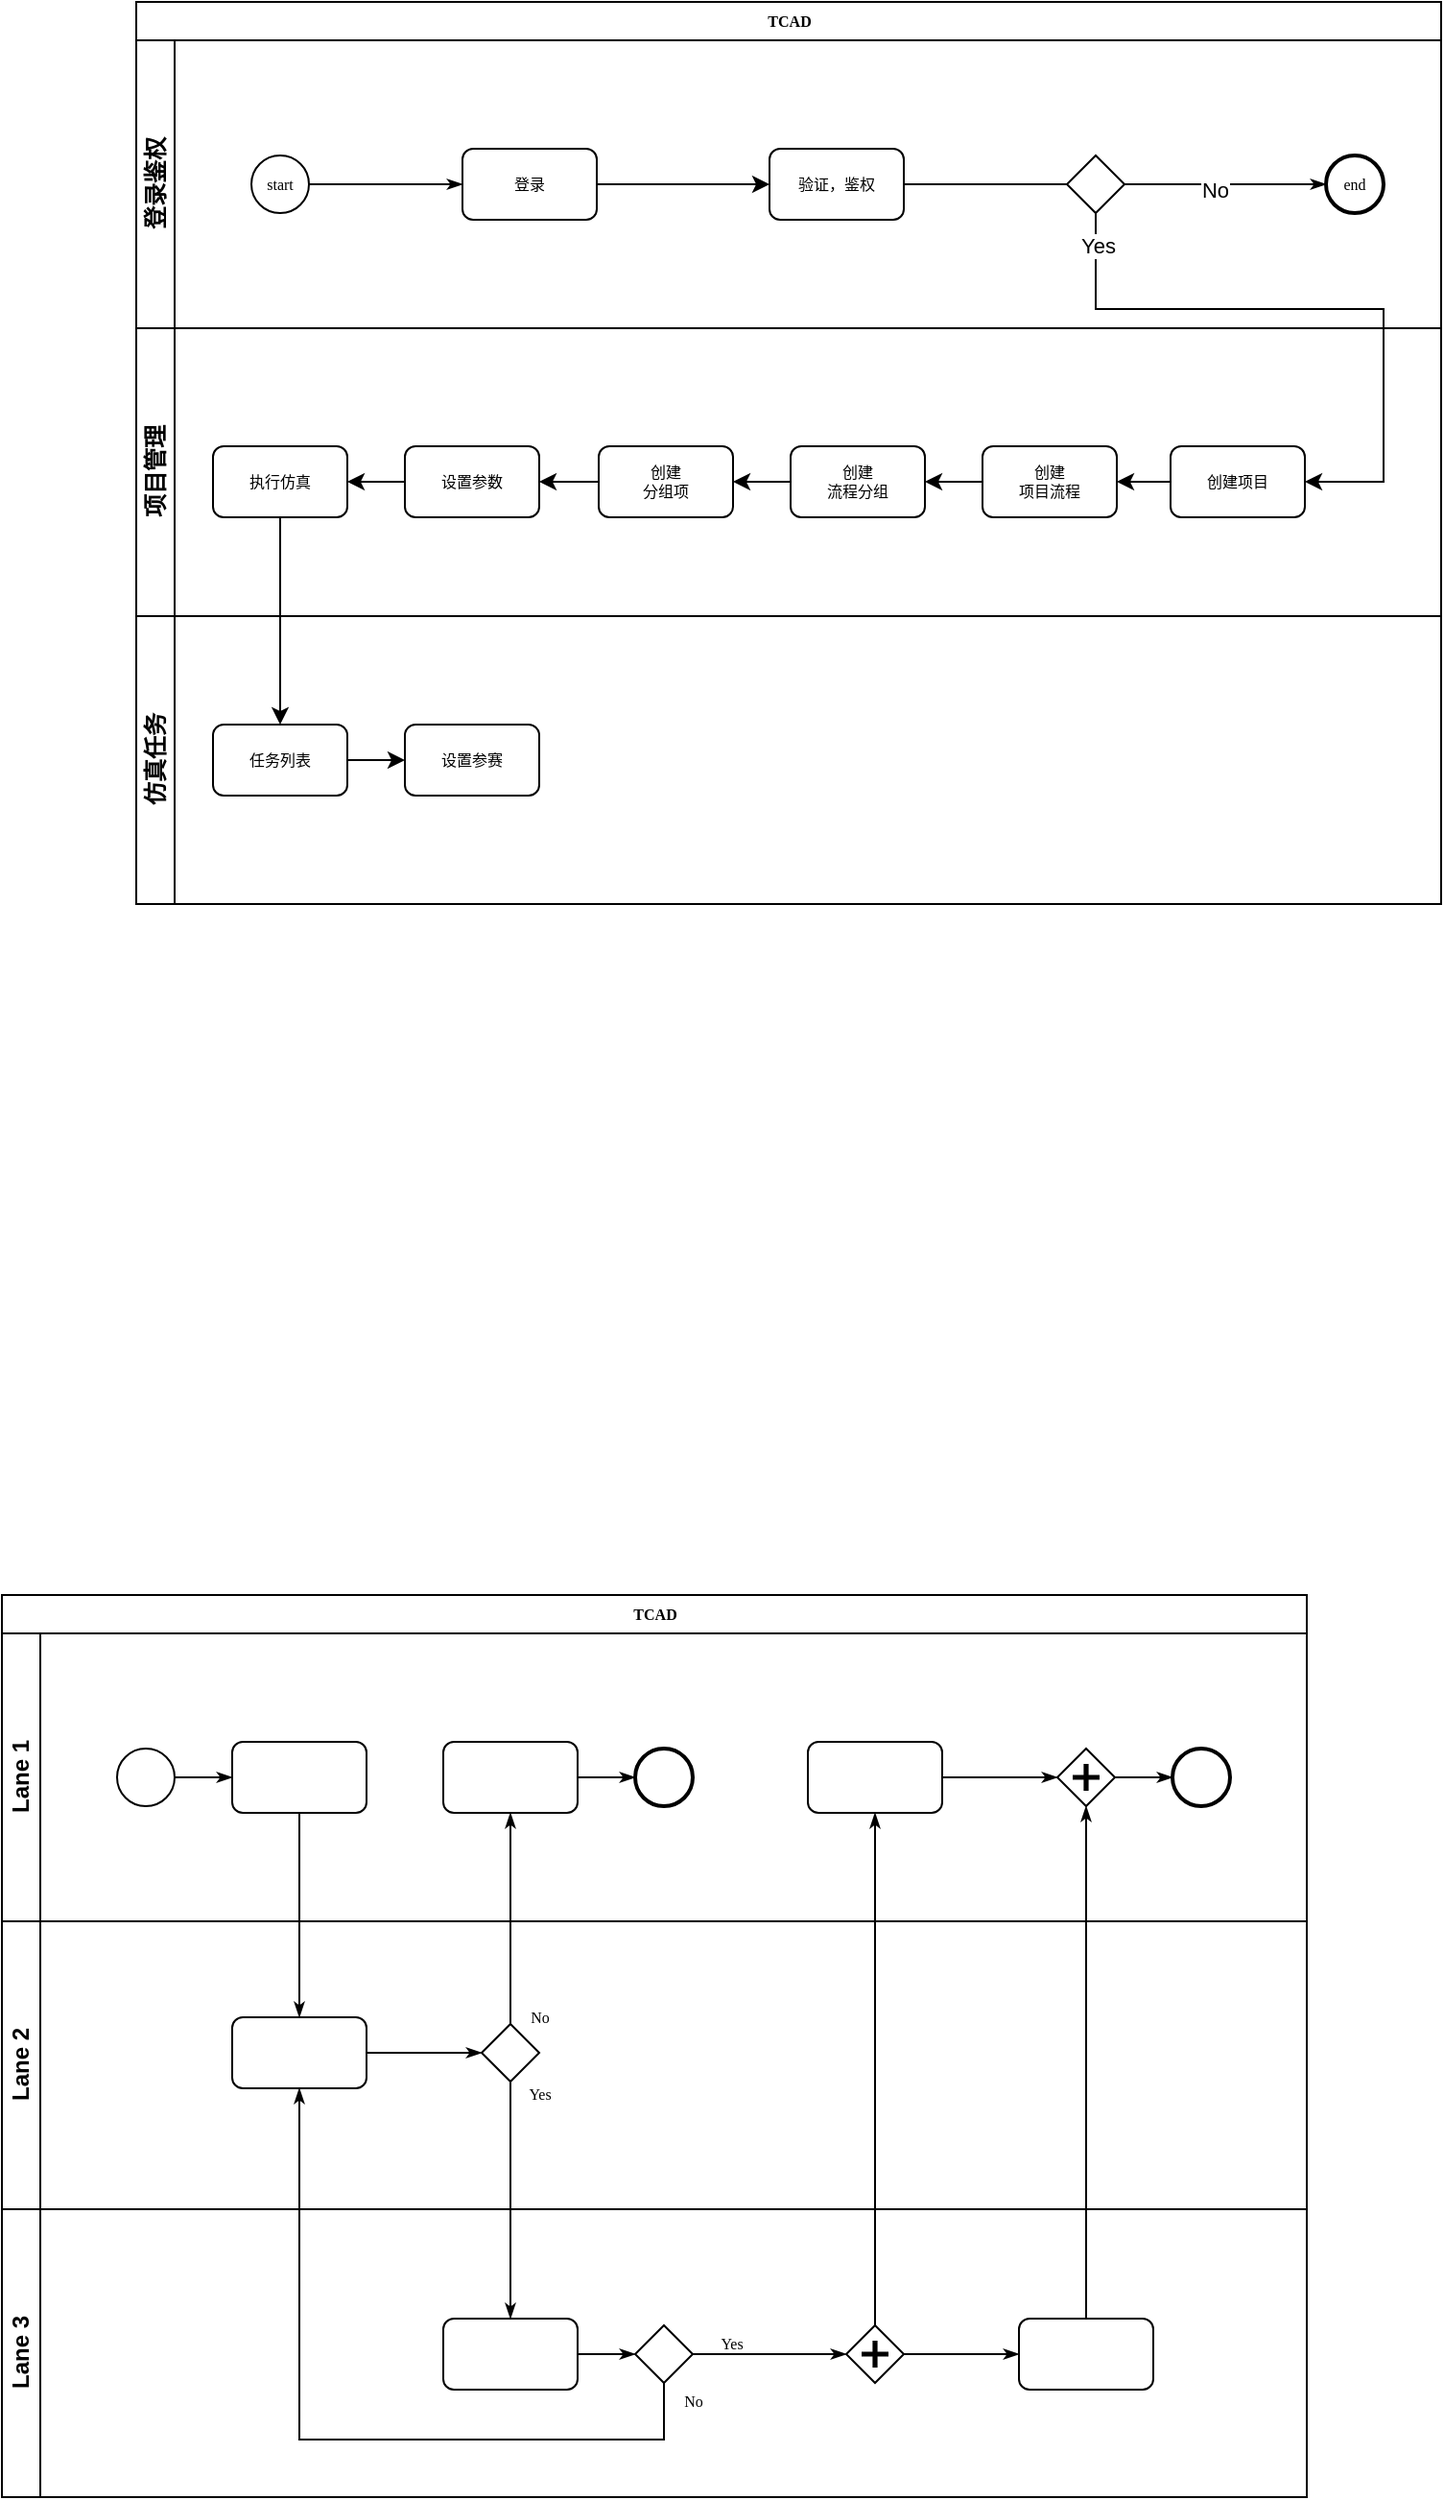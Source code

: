 <mxfile version="15.8.6" type="github">
  <diagram name="Page-1" id="c7488fd3-1785-93aa-aadb-54a6760d102a">
    <mxGraphModel dx="1350" dy="805" grid="1" gridSize="10" guides="1" tooltips="1" connect="1" arrows="1" fold="1" page="1" pageScale="1" pageWidth="1100" pageHeight="850" background="none" math="0" shadow="0">
      <root>
        <mxCell id="0" />
        <mxCell id="1" parent="0" />
        <mxCell id="2b4e8129b02d487f-1" value="TCAD" style="swimlane;html=1;childLayout=stackLayout;horizontal=1;startSize=20;horizontalStack=0;rounded=0;shadow=0;labelBackgroundColor=none;strokeWidth=1;fontFamily=Verdana;fontSize=8;align=center;" parent="1" vertex="1">
          <mxGeometry x="180" y="70" width="680" height="470" as="geometry" />
        </mxCell>
        <mxCell id="2b4e8129b02d487f-2" value="登录鉴权" style="swimlane;html=1;startSize=20;horizontal=0;" parent="2b4e8129b02d487f-1" vertex="1">
          <mxGeometry y="20" width="680" height="150" as="geometry" />
        </mxCell>
        <mxCell id="2b4e8129b02d487f-18" style="edgeStyle=orthogonalEdgeStyle;rounded=0;html=1;labelBackgroundColor=none;startArrow=none;startFill=0;startSize=5;endArrow=classicThin;endFill=1;endSize=5;jettySize=auto;orthogonalLoop=1;strokeWidth=1;fontFamily=Verdana;fontSize=8" parent="2b4e8129b02d487f-2" source="2b4e8129b02d487f-5" target="2b4e8129b02d487f-6" edge="1">
          <mxGeometry relative="1" as="geometry" />
        </mxCell>
        <mxCell id="2b4e8129b02d487f-5" value="start" style="ellipse;whiteSpace=wrap;html=1;rounded=0;shadow=0;labelBackgroundColor=none;strokeWidth=1;fontFamily=Verdana;fontSize=8;align=center;" parent="2b4e8129b02d487f-2" vertex="1">
          <mxGeometry x="60" y="60" width="30" height="30" as="geometry" />
        </mxCell>
        <mxCell id="sPJk-Jh3IWkGkgqyDpI6-32" value="" style="edgeStyle=orthogonalEdgeStyle;rounded=0;orthogonalLoop=1;jettySize=auto;html=1;" edge="1" parent="2b4e8129b02d487f-2" source="2b4e8129b02d487f-6" target="2b4e8129b02d487f-7">
          <mxGeometry relative="1" as="geometry" />
        </mxCell>
        <mxCell id="2b4e8129b02d487f-6" value="登录" style="rounded=1;whiteSpace=wrap;html=1;shadow=0;labelBackgroundColor=none;strokeWidth=1;fontFamily=Verdana;fontSize=8;align=center;" parent="2b4e8129b02d487f-2" vertex="1">
          <mxGeometry x="170" y="56.5" width="70" height="37" as="geometry" />
        </mxCell>
        <mxCell id="2b4e8129b02d487f-20" style="edgeStyle=orthogonalEdgeStyle;rounded=0;html=1;labelBackgroundColor=none;startArrow=none;startFill=0;startSize=5;endArrow=classicThin;endFill=1;endSize=5;jettySize=auto;orthogonalLoop=1;strokeWidth=1;fontFamily=Verdana;fontSize=8" parent="2b4e8129b02d487f-2" source="sPJk-Jh3IWkGkgqyDpI6-33" target="2b4e8129b02d487f-8" edge="1">
          <mxGeometry relative="1" as="geometry" />
        </mxCell>
        <mxCell id="sPJk-Jh3IWkGkgqyDpI6-35" value="No" style="edgeLabel;html=1;align=center;verticalAlign=middle;resizable=0;points=[];" vertex="1" connectable="0" parent="2b4e8129b02d487f-20">
          <mxGeometry x="-0.111" y="-3" relative="1" as="geometry">
            <mxPoint as="offset" />
          </mxGeometry>
        </mxCell>
        <mxCell id="2b4e8129b02d487f-7" value="验证，鉴权" style="rounded=1;whiteSpace=wrap;html=1;shadow=0;labelBackgroundColor=none;strokeWidth=1;fontFamily=Verdana;fontSize=8;align=center;" parent="2b4e8129b02d487f-2" vertex="1">
          <mxGeometry x="330" y="56.5" width="70" height="37" as="geometry" />
        </mxCell>
        <mxCell id="2b4e8129b02d487f-8" value="end" style="ellipse;whiteSpace=wrap;html=1;rounded=0;shadow=0;labelBackgroundColor=none;strokeWidth=2;fontFamily=Verdana;fontSize=8;align=center;" parent="2b4e8129b02d487f-2" vertex="1">
          <mxGeometry x="620" y="60" width="30" height="30" as="geometry" />
        </mxCell>
        <mxCell id="sPJk-Jh3IWkGkgqyDpI6-33" value="" style="strokeWidth=1;html=1;shape=mxgraph.flowchart.decision;whiteSpace=wrap;rounded=1;shadow=0;labelBackgroundColor=none;fontFamily=Verdana;fontSize=8;align=center;" vertex="1" parent="2b4e8129b02d487f-2">
          <mxGeometry x="485" y="60.0" width="30" height="30" as="geometry" />
        </mxCell>
        <mxCell id="sPJk-Jh3IWkGkgqyDpI6-34" value="" style="edgeStyle=orthogonalEdgeStyle;rounded=0;html=1;labelBackgroundColor=none;startArrow=none;startFill=0;startSize=5;endArrow=none;endFill=1;endSize=5;jettySize=auto;orthogonalLoop=1;strokeWidth=1;fontFamily=Verdana;fontSize=8" edge="1" parent="2b4e8129b02d487f-2" source="2b4e8129b02d487f-7" target="sPJk-Jh3IWkGkgqyDpI6-33">
          <mxGeometry relative="1" as="geometry">
            <mxPoint x="480" y="165" as="sourcePoint" />
            <mxPoint x="521" y="165" as="targetPoint" />
          </mxGeometry>
        </mxCell>
        <mxCell id="2b4e8129b02d487f-3" value="项目管理" style="swimlane;html=1;startSize=20;horizontal=0;" parent="2b4e8129b02d487f-1" vertex="1">
          <mxGeometry y="170" width="680" height="150" as="geometry" />
        </mxCell>
        <mxCell id="sPJk-Jh3IWkGkgqyDpI6-49" value="" style="edgeStyle=orthogonalEdgeStyle;rounded=0;orthogonalLoop=1;jettySize=auto;html=1;" edge="1" parent="2b4e8129b02d487f-3" source="sPJk-Jh3IWkGkgqyDpI6-41" target="sPJk-Jh3IWkGkgqyDpI6-42">
          <mxGeometry relative="1" as="geometry" />
        </mxCell>
        <mxCell id="sPJk-Jh3IWkGkgqyDpI6-41" value="创建项目" style="rounded=1;whiteSpace=wrap;html=1;shadow=0;labelBackgroundColor=none;strokeWidth=1;fontFamily=Verdana;fontSize=8;align=center;" vertex="1" parent="2b4e8129b02d487f-3">
          <mxGeometry x="539" y="61.5" width="70" height="37" as="geometry" />
        </mxCell>
        <mxCell id="sPJk-Jh3IWkGkgqyDpI6-50" value="" style="edgeStyle=orthogonalEdgeStyle;rounded=0;orthogonalLoop=1;jettySize=auto;html=1;" edge="1" parent="2b4e8129b02d487f-3" source="sPJk-Jh3IWkGkgqyDpI6-42" target="sPJk-Jh3IWkGkgqyDpI6-43">
          <mxGeometry relative="1" as="geometry" />
        </mxCell>
        <mxCell id="sPJk-Jh3IWkGkgqyDpI6-42" value="创建&lt;br&gt;项目流程" style="rounded=1;whiteSpace=wrap;html=1;shadow=0;labelBackgroundColor=none;strokeWidth=1;fontFamily=Verdana;fontSize=8;align=center;" vertex="1" parent="2b4e8129b02d487f-3">
          <mxGeometry x="441" y="61.5" width="70" height="37" as="geometry" />
        </mxCell>
        <mxCell id="sPJk-Jh3IWkGkgqyDpI6-51" value="" style="edgeStyle=orthogonalEdgeStyle;rounded=0;orthogonalLoop=1;jettySize=auto;html=1;" edge="1" parent="2b4e8129b02d487f-3" source="sPJk-Jh3IWkGkgqyDpI6-43" target="sPJk-Jh3IWkGkgqyDpI6-45">
          <mxGeometry relative="1" as="geometry" />
        </mxCell>
        <mxCell id="sPJk-Jh3IWkGkgqyDpI6-43" value="创建&lt;br&gt;流程分组" style="rounded=1;whiteSpace=wrap;html=1;shadow=0;labelBackgroundColor=none;strokeWidth=1;fontFamily=Verdana;fontSize=8;align=center;" vertex="1" parent="2b4e8129b02d487f-3">
          <mxGeometry x="341" y="61.5" width="70" height="37" as="geometry" />
        </mxCell>
        <mxCell id="sPJk-Jh3IWkGkgqyDpI6-56" value="" style="edgeStyle=orthogonalEdgeStyle;rounded=0;orthogonalLoop=1;jettySize=auto;html=1;" edge="1" parent="2b4e8129b02d487f-3" source="sPJk-Jh3IWkGkgqyDpI6-45" target="sPJk-Jh3IWkGkgqyDpI6-55">
          <mxGeometry relative="1" as="geometry" />
        </mxCell>
        <mxCell id="sPJk-Jh3IWkGkgqyDpI6-45" value="创建&lt;br&gt;分组项" style="rounded=1;whiteSpace=wrap;html=1;shadow=0;labelBackgroundColor=none;strokeWidth=1;fontFamily=Verdana;fontSize=8;align=center;" vertex="1" parent="2b4e8129b02d487f-3">
          <mxGeometry x="241" y="61.5" width="70" height="37" as="geometry" />
        </mxCell>
        <mxCell id="sPJk-Jh3IWkGkgqyDpI6-57" value="" style="edgeStyle=orthogonalEdgeStyle;rounded=0;orthogonalLoop=1;jettySize=auto;html=1;" edge="1" parent="2b4e8129b02d487f-3" source="sPJk-Jh3IWkGkgqyDpI6-55" target="sPJk-Jh3IWkGkgqyDpI6-54">
          <mxGeometry relative="1" as="geometry" />
        </mxCell>
        <mxCell id="sPJk-Jh3IWkGkgqyDpI6-55" value="设置参数" style="rounded=1;whiteSpace=wrap;html=1;shadow=0;labelBackgroundColor=none;strokeWidth=1;fontFamily=Verdana;fontSize=8;align=center;" vertex="1" parent="2b4e8129b02d487f-3">
          <mxGeometry x="140" y="61.5" width="70" height="37" as="geometry" />
        </mxCell>
        <mxCell id="sPJk-Jh3IWkGkgqyDpI6-54" value="执行仿真" style="rounded=1;whiteSpace=wrap;html=1;shadow=0;labelBackgroundColor=none;strokeWidth=1;fontFamily=Verdana;fontSize=8;align=center;" vertex="1" parent="2b4e8129b02d487f-3">
          <mxGeometry x="40" y="61.5" width="70" height="37" as="geometry" />
        </mxCell>
        <mxCell id="sPJk-Jh3IWkGkgqyDpI6-58" value="" style="endArrow=classic;html=1;rounded=0;exitX=0.5;exitY=1;exitDx=0;exitDy=0;exitPerimeter=0;entryX=1;entryY=0.5;entryDx=0;entryDy=0;" edge="1" parent="2b4e8129b02d487f-1" source="sPJk-Jh3IWkGkgqyDpI6-33" target="sPJk-Jh3IWkGkgqyDpI6-41">
          <mxGeometry width="50" height="50" relative="1" as="geometry">
            <mxPoint x="550" y="230" as="sourcePoint" />
            <mxPoint x="600" y="180" as="targetPoint" />
            <Array as="points">
              <mxPoint x="500" y="160" />
              <mxPoint x="650" y="160" />
              <mxPoint x="650" y="250" />
            </Array>
          </mxGeometry>
        </mxCell>
        <mxCell id="sPJk-Jh3IWkGkgqyDpI6-59" value="Yes" style="edgeLabel;html=1;align=center;verticalAlign=middle;resizable=0;points=[];" vertex="1" connectable="0" parent="sPJk-Jh3IWkGkgqyDpI6-58">
          <mxGeometry x="-0.899" y="1" relative="1" as="geometry">
            <mxPoint as="offset" />
          </mxGeometry>
        </mxCell>
        <mxCell id="sPJk-Jh3IWkGkgqyDpI6-62" value="" style="endArrow=classic;html=1;rounded=0;exitX=0.5;exitY=1;exitDx=0;exitDy=0;entryX=0.5;entryY=0;entryDx=0;entryDy=0;" edge="1" parent="2b4e8129b02d487f-1" source="sPJk-Jh3IWkGkgqyDpI6-54" target="sPJk-Jh3IWkGkgqyDpI6-60">
          <mxGeometry width="50" height="50" relative="1" as="geometry">
            <mxPoint x="110" y="330" as="sourcePoint" />
            <mxPoint x="160" y="280" as="targetPoint" />
          </mxGeometry>
        </mxCell>
        <mxCell id="2b4e8129b02d487f-4" value="仿真任务" style="swimlane;html=1;startSize=20;horizontal=0;" parent="2b4e8129b02d487f-1" vertex="1">
          <mxGeometry y="320" width="680" height="150" as="geometry" />
        </mxCell>
        <mxCell id="sPJk-Jh3IWkGkgqyDpI6-63" value="" style="edgeStyle=orthogonalEdgeStyle;rounded=0;orthogonalLoop=1;jettySize=auto;html=1;" edge="1" parent="2b4e8129b02d487f-4" source="sPJk-Jh3IWkGkgqyDpI6-60" target="sPJk-Jh3IWkGkgqyDpI6-61">
          <mxGeometry relative="1" as="geometry" />
        </mxCell>
        <mxCell id="sPJk-Jh3IWkGkgqyDpI6-60" value="任务列表" style="rounded=1;whiteSpace=wrap;html=1;shadow=0;labelBackgroundColor=none;strokeWidth=1;fontFamily=Verdana;fontSize=8;align=center;" vertex="1" parent="2b4e8129b02d487f-4">
          <mxGeometry x="40" y="56.5" width="70" height="37" as="geometry" />
        </mxCell>
        <mxCell id="sPJk-Jh3IWkGkgqyDpI6-61" value="设置参赛" style="rounded=1;whiteSpace=wrap;html=1;shadow=0;labelBackgroundColor=none;strokeWidth=1;fontFamily=Verdana;fontSize=8;align=center;" vertex="1" parent="2b4e8129b02d487f-4">
          <mxGeometry x="140" y="56.5" width="70" height="37" as="geometry" />
        </mxCell>
        <mxCell id="sPJk-Jh3IWkGkgqyDpI6-1" value="TCAD" style="swimlane;html=1;childLayout=stackLayout;horizontal=1;startSize=20;horizontalStack=0;rounded=0;shadow=0;labelBackgroundColor=none;strokeWidth=1;fontFamily=Verdana;fontSize=8;align=center;" vertex="1" parent="1">
          <mxGeometry x="110" y="900" width="680" height="470" as="geometry" />
        </mxCell>
        <mxCell id="sPJk-Jh3IWkGkgqyDpI6-2" value="Lane 1" style="swimlane;html=1;startSize=20;horizontal=0;" vertex="1" parent="sPJk-Jh3IWkGkgqyDpI6-1">
          <mxGeometry y="20" width="680" height="150" as="geometry" />
        </mxCell>
        <mxCell id="sPJk-Jh3IWkGkgqyDpI6-3" style="edgeStyle=orthogonalEdgeStyle;rounded=0;html=1;labelBackgroundColor=none;startArrow=none;startFill=0;startSize=5;endArrow=classicThin;endFill=1;endSize=5;jettySize=auto;orthogonalLoop=1;strokeWidth=1;fontFamily=Verdana;fontSize=8" edge="1" parent="sPJk-Jh3IWkGkgqyDpI6-2" source="sPJk-Jh3IWkGkgqyDpI6-4" target="sPJk-Jh3IWkGkgqyDpI6-5">
          <mxGeometry relative="1" as="geometry" />
        </mxCell>
        <mxCell id="sPJk-Jh3IWkGkgqyDpI6-4" value="" style="ellipse;whiteSpace=wrap;html=1;rounded=0;shadow=0;labelBackgroundColor=none;strokeWidth=1;fontFamily=Verdana;fontSize=8;align=center;" vertex="1" parent="sPJk-Jh3IWkGkgqyDpI6-2">
          <mxGeometry x="60" y="60" width="30" height="30" as="geometry" />
        </mxCell>
        <mxCell id="sPJk-Jh3IWkGkgqyDpI6-5" value="" style="rounded=1;whiteSpace=wrap;html=1;shadow=0;labelBackgroundColor=none;strokeWidth=1;fontFamily=Verdana;fontSize=8;align=center;" vertex="1" parent="sPJk-Jh3IWkGkgqyDpI6-2">
          <mxGeometry x="120" y="56.5" width="70" height="37" as="geometry" />
        </mxCell>
        <mxCell id="sPJk-Jh3IWkGkgqyDpI6-6" style="edgeStyle=orthogonalEdgeStyle;rounded=0;html=1;labelBackgroundColor=none;startArrow=none;startFill=0;startSize=5;endArrow=classicThin;endFill=1;endSize=5;jettySize=auto;orthogonalLoop=1;strokeWidth=1;fontFamily=Verdana;fontSize=8" edge="1" parent="sPJk-Jh3IWkGkgqyDpI6-2" source="sPJk-Jh3IWkGkgqyDpI6-7" target="sPJk-Jh3IWkGkgqyDpI6-8">
          <mxGeometry relative="1" as="geometry" />
        </mxCell>
        <mxCell id="sPJk-Jh3IWkGkgqyDpI6-7" value="" style="rounded=1;whiteSpace=wrap;html=1;shadow=0;labelBackgroundColor=none;strokeWidth=1;fontFamily=Verdana;fontSize=8;align=center;" vertex="1" parent="sPJk-Jh3IWkGkgqyDpI6-2">
          <mxGeometry x="230" y="56.5" width="70" height="37" as="geometry" />
        </mxCell>
        <mxCell id="sPJk-Jh3IWkGkgqyDpI6-8" value="" style="ellipse;whiteSpace=wrap;html=1;rounded=0;shadow=0;labelBackgroundColor=none;strokeWidth=2;fontFamily=Verdana;fontSize=8;align=center;" vertex="1" parent="sPJk-Jh3IWkGkgqyDpI6-2">
          <mxGeometry x="330" y="60" width="30" height="30" as="geometry" />
        </mxCell>
        <mxCell id="sPJk-Jh3IWkGkgqyDpI6-9" style="edgeStyle=orthogonalEdgeStyle;rounded=0;html=1;entryX=0;entryY=0.5;labelBackgroundColor=none;startArrow=none;startFill=0;startSize=5;endArrow=classicThin;endFill=1;endSize=5;jettySize=auto;orthogonalLoop=1;strokeWidth=1;fontFamily=Verdana;fontSize=8" edge="1" parent="sPJk-Jh3IWkGkgqyDpI6-2" source="sPJk-Jh3IWkGkgqyDpI6-10" target="sPJk-Jh3IWkGkgqyDpI6-12">
          <mxGeometry relative="1" as="geometry" />
        </mxCell>
        <mxCell id="sPJk-Jh3IWkGkgqyDpI6-10" value="" style="rounded=1;whiteSpace=wrap;html=1;shadow=0;labelBackgroundColor=none;strokeWidth=1;fontFamily=Verdana;fontSize=8;align=center;" vertex="1" parent="sPJk-Jh3IWkGkgqyDpI6-2">
          <mxGeometry x="420" y="56.5" width="70" height="37" as="geometry" />
        </mxCell>
        <mxCell id="sPJk-Jh3IWkGkgqyDpI6-11" style="edgeStyle=orthogonalEdgeStyle;rounded=0;html=1;labelBackgroundColor=none;startArrow=none;startFill=0;startSize=5;endArrow=classicThin;endFill=1;endSize=5;jettySize=auto;orthogonalLoop=1;strokeWidth=1;fontFamily=Verdana;fontSize=8" edge="1" parent="sPJk-Jh3IWkGkgqyDpI6-2" source="sPJk-Jh3IWkGkgqyDpI6-12" target="sPJk-Jh3IWkGkgqyDpI6-13">
          <mxGeometry relative="1" as="geometry" />
        </mxCell>
        <mxCell id="sPJk-Jh3IWkGkgqyDpI6-12" value="" style="shape=mxgraph.bpmn.shape;html=1;verticalLabelPosition=bottom;labelBackgroundColor=#ffffff;verticalAlign=top;perimeter=rhombusPerimeter;background=gateway;outline=none;symbol=parallelGw;rounded=1;shadow=0;strokeWidth=1;fontFamily=Verdana;fontSize=8;align=center;" vertex="1" parent="sPJk-Jh3IWkGkgqyDpI6-2">
          <mxGeometry x="550" y="60" width="30" height="30" as="geometry" />
        </mxCell>
        <mxCell id="sPJk-Jh3IWkGkgqyDpI6-13" value="" style="ellipse;whiteSpace=wrap;html=1;rounded=0;shadow=0;labelBackgroundColor=none;strokeWidth=2;fontFamily=Verdana;fontSize=8;align=center;" vertex="1" parent="sPJk-Jh3IWkGkgqyDpI6-2">
          <mxGeometry x="610" y="60" width="30" height="30" as="geometry" />
        </mxCell>
        <mxCell id="sPJk-Jh3IWkGkgqyDpI6-14" value="Lane 2" style="swimlane;html=1;startSize=20;horizontal=0;" vertex="1" parent="sPJk-Jh3IWkGkgqyDpI6-1">
          <mxGeometry y="170" width="680" height="150" as="geometry" />
        </mxCell>
        <mxCell id="sPJk-Jh3IWkGkgqyDpI6-15" style="edgeStyle=orthogonalEdgeStyle;rounded=0;html=1;labelBackgroundColor=none;startArrow=none;startFill=0;startSize=5;endArrow=classicThin;endFill=1;endSize=5;jettySize=auto;orthogonalLoop=1;strokeWidth=1;fontFamily=Verdana;fontSize=8" edge="1" parent="sPJk-Jh3IWkGkgqyDpI6-14" source="sPJk-Jh3IWkGkgqyDpI6-16" target="sPJk-Jh3IWkGkgqyDpI6-17">
          <mxGeometry relative="1" as="geometry" />
        </mxCell>
        <mxCell id="sPJk-Jh3IWkGkgqyDpI6-16" value="" style="rounded=1;whiteSpace=wrap;html=1;shadow=0;labelBackgroundColor=none;strokeWidth=1;fontFamily=Verdana;fontSize=8;align=center;" vertex="1" parent="sPJk-Jh3IWkGkgqyDpI6-14">
          <mxGeometry x="120" y="50.0" width="70" height="37" as="geometry" />
        </mxCell>
        <mxCell id="sPJk-Jh3IWkGkgqyDpI6-17" value="" style="strokeWidth=1;html=1;shape=mxgraph.flowchart.decision;whiteSpace=wrap;rounded=1;shadow=0;labelBackgroundColor=none;fontFamily=Verdana;fontSize=8;align=center;" vertex="1" parent="sPJk-Jh3IWkGkgqyDpI6-14">
          <mxGeometry x="250" y="53.5" width="30" height="30" as="geometry" />
        </mxCell>
        <mxCell id="sPJk-Jh3IWkGkgqyDpI6-18" value="Lane 3" style="swimlane;html=1;startSize=20;horizontal=0;" vertex="1" parent="sPJk-Jh3IWkGkgqyDpI6-1">
          <mxGeometry y="320" width="680" height="150" as="geometry" />
        </mxCell>
        <mxCell id="sPJk-Jh3IWkGkgqyDpI6-19" style="edgeStyle=orthogonalEdgeStyle;rounded=0;html=1;labelBackgroundColor=none;startArrow=none;startFill=0;startSize=5;endArrow=classicThin;endFill=1;endSize=5;jettySize=auto;orthogonalLoop=1;strokeWidth=1;fontFamily=Verdana;fontSize=8;" edge="1" parent="sPJk-Jh3IWkGkgqyDpI6-18" source="sPJk-Jh3IWkGkgqyDpI6-20" target="sPJk-Jh3IWkGkgqyDpI6-22">
          <mxGeometry relative="1" as="geometry" />
        </mxCell>
        <mxCell id="sPJk-Jh3IWkGkgqyDpI6-20" value="" style="rounded=1;whiteSpace=wrap;html=1;shadow=0;labelBackgroundColor=none;strokeWidth=1;fontFamily=Verdana;fontSize=8;align=center;" vertex="1" parent="sPJk-Jh3IWkGkgqyDpI6-18">
          <mxGeometry x="230" y="57.0" width="70" height="37" as="geometry" />
        </mxCell>
        <mxCell id="sPJk-Jh3IWkGkgqyDpI6-21" value="Yes" style="edgeStyle=orthogonalEdgeStyle;rounded=0;html=1;entryX=0;entryY=0.5;labelBackgroundColor=none;startArrow=none;startFill=0;startSize=5;endArrow=classicThin;endFill=1;endSize=5;jettySize=auto;orthogonalLoop=1;strokeWidth=1;fontFamily=Verdana;fontSize=8" edge="1" parent="sPJk-Jh3IWkGkgqyDpI6-18" source="sPJk-Jh3IWkGkgqyDpI6-22" target="sPJk-Jh3IWkGkgqyDpI6-24">
          <mxGeometry x="-0.501" y="6" relative="1" as="geometry">
            <mxPoint as="offset" />
          </mxGeometry>
        </mxCell>
        <mxCell id="sPJk-Jh3IWkGkgqyDpI6-22" value="" style="strokeWidth=1;html=1;shape=mxgraph.flowchart.decision;whiteSpace=wrap;rounded=1;shadow=0;labelBackgroundColor=none;fontFamily=Verdana;fontSize=8;align=center;" vertex="1" parent="sPJk-Jh3IWkGkgqyDpI6-18">
          <mxGeometry x="330" y="60.5" width="30" height="30" as="geometry" />
        </mxCell>
        <mxCell id="sPJk-Jh3IWkGkgqyDpI6-23" style="edgeStyle=orthogonalEdgeStyle;rounded=0;html=1;labelBackgroundColor=none;startArrow=none;startFill=0;startSize=5;endArrow=classicThin;endFill=1;endSize=5;jettySize=auto;orthogonalLoop=1;strokeColor=#000000;strokeWidth=1;fontFamily=Verdana;fontSize=8;fontColor=#000000;" edge="1" parent="sPJk-Jh3IWkGkgqyDpI6-18" source="sPJk-Jh3IWkGkgqyDpI6-24" target="sPJk-Jh3IWkGkgqyDpI6-25">
          <mxGeometry relative="1" as="geometry" />
        </mxCell>
        <mxCell id="sPJk-Jh3IWkGkgqyDpI6-24" value="" style="shape=mxgraph.bpmn.shape;html=1;verticalLabelPosition=bottom;labelBackgroundColor=#ffffff;verticalAlign=top;perimeter=rhombusPerimeter;background=gateway;outline=none;symbol=parallelGw;rounded=1;shadow=0;strokeWidth=1;fontFamily=Verdana;fontSize=8;align=center;" vertex="1" parent="sPJk-Jh3IWkGkgqyDpI6-18">
          <mxGeometry x="440" y="60.5" width="30" height="30" as="geometry" />
        </mxCell>
        <mxCell id="sPJk-Jh3IWkGkgqyDpI6-25" value="" style="rounded=1;whiteSpace=wrap;html=1;shadow=0;labelBackgroundColor=none;strokeWidth=1;fontFamily=Verdana;fontSize=8;align=center;" vertex="1" parent="sPJk-Jh3IWkGkgqyDpI6-18">
          <mxGeometry x="530" y="57" width="70" height="37" as="geometry" />
        </mxCell>
        <mxCell id="sPJk-Jh3IWkGkgqyDpI6-26" style="edgeStyle=orthogonalEdgeStyle;rounded=0;html=1;labelBackgroundColor=none;startArrow=none;startFill=0;startSize=5;endArrow=classicThin;endFill=1;endSize=5;jettySize=auto;orthogonalLoop=1;strokeWidth=1;fontFamily=Verdana;fontSize=8" edge="1" parent="sPJk-Jh3IWkGkgqyDpI6-1" source="sPJk-Jh3IWkGkgqyDpI6-5" target="sPJk-Jh3IWkGkgqyDpI6-16">
          <mxGeometry relative="1" as="geometry" />
        </mxCell>
        <mxCell id="sPJk-Jh3IWkGkgqyDpI6-27" value="No" style="edgeStyle=orthogonalEdgeStyle;rounded=0;html=1;labelBackgroundColor=none;startArrow=none;startFill=0;startSize=5;endArrow=classicThin;endFill=1;endSize=5;jettySize=auto;orthogonalLoop=1;strokeWidth=1;fontFamily=Verdana;fontSize=8" edge="1" parent="sPJk-Jh3IWkGkgqyDpI6-1" source="sPJk-Jh3IWkGkgqyDpI6-17" target="sPJk-Jh3IWkGkgqyDpI6-7">
          <mxGeometry x="-0.936" y="-15" relative="1" as="geometry">
            <mxPoint as="offset" />
          </mxGeometry>
        </mxCell>
        <mxCell id="sPJk-Jh3IWkGkgqyDpI6-28" value="Yes" style="edgeStyle=orthogonalEdgeStyle;rounded=0;html=1;labelBackgroundColor=none;startArrow=none;startFill=0;startSize=5;endArrow=classicThin;endFill=1;endSize=5;jettySize=auto;orthogonalLoop=1;strokeWidth=1;fontFamily=Verdana;fontSize=8" edge="1" parent="sPJk-Jh3IWkGkgqyDpI6-1" source="sPJk-Jh3IWkGkgqyDpI6-17" target="sPJk-Jh3IWkGkgqyDpI6-20">
          <mxGeometry x="-0.895" y="15" relative="1" as="geometry">
            <mxPoint as="offset" />
          </mxGeometry>
        </mxCell>
        <mxCell id="sPJk-Jh3IWkGkgqyDpI6-29" style="edgeStyle=orthogonalEdgeStyle;rounded=0;html=1;entryX=0.5;entryY=1;labelBackgroundColor=none;startArrow=none;startFill=0;startSize=5;endArrow=classicThin;endFill=1;endSize=5;jettySize=auto;orthogonalLoop=1;strokeWidth=1;fontFamily=Verdana;fontSize=8" edge="1" parent="sPJk-Jh3IWkGkgqyDpI6-1" source="sPJk-Jh3IWkGkgqyDpI6-25" target="sPJk-Jh3IWkGkgqyDpI6-12">
          <mxGeometry relative="1" as="geometry" />
        </mxCell>
        <mxCell id="sPJk-Jh3IWkGkgqyDpI6-30" value="No" style="edgeStyle=orthogonalEdgeStyle;rounded=0;html=1;labelBackgroundColor=none;startArrow=none;startFill=0;startSize=5;endArrow=classicThin;endFill=1;endSize=5;jettySize=auto;orthogonalLoop=1;strokeWidth=1;fontFamily=Verdana;fontSize=8" edge="1" parent="sPJk-Jh3IWkGkgqyDpI6-1" source="sPJk-Jh3IWkGkgqyDpI6-22" target="sPJk-Jh3IWkGkgqyDpI6-16">
          <mxGeometry x="-0.953" y="15" relative="1" as="geometry">
            <Array as="points">
              <mxPoint x="345" y="440" />
              <mxPoint x="155" y="440" />
            </Array>
            <mxPoint as="offset" />
          </mxGeometry>
        </mxCell>
        <mxCell id="sPJk-Jh3IWkGkgqyDpI6-31" style="edgeStyle=orthogonalEdgeStyle;rounded=0;html=1;labelBackgroundColor=none;startArrow=none;startFill=0;startSize=5;endArrow=classicThin;endFill=1;endSize=5;jettySize=auto;orthogonalLoop=1;strokeWidth=1;fontFamily=Verdana;fontSize=8" edge="1" parent="sPJk-Jh3IWkGkgqyDpI6-1" source="sPJk-Jh3IWkGkgqyDpI6-24" target="sPJk-Jh3IWkGkgqyDpI6-10">
          <mxGeometry relative="1" as="geometry" />
        </mxCell>
      </root>
    </mxGraphModel>
  </diagram>
</mxfile>
